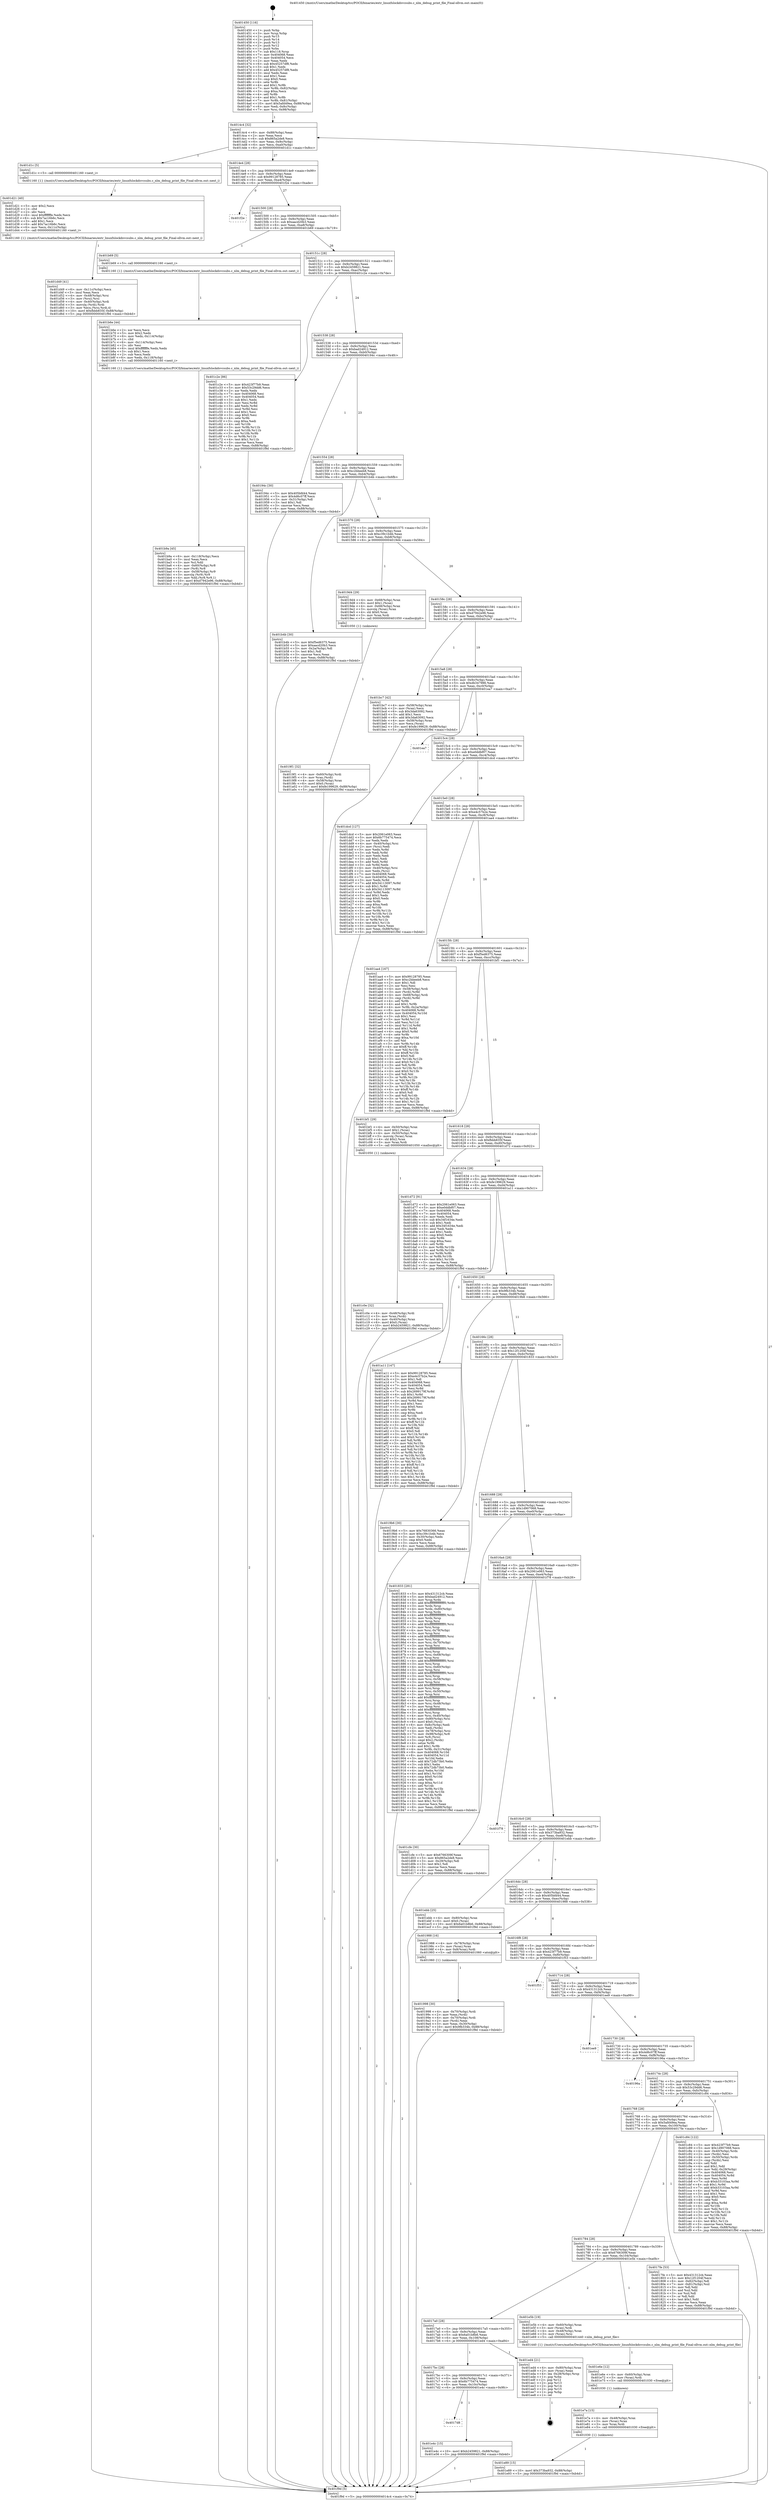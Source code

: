digraph "0x401450" {
  label = "0x401450 (/mnt/c/Users/mathe/Desktop/tcc/POCII/binaries/extr_linuxfslockdsvcsubs.c_nlm_debug_print_file_Final-ollvm.out::main(0))"
  labelloc = "t"
  node[shape=record]

  Entry [label="",width=0.3,height=0.3,shape=circle,fillcolor=black,style=filled]
  "0x4014c4" [label="{
     0x4014c4 [32]\l
     | [instrs]\l
     &nbsp;&nbsp;0x4014c4 \<+6\>: mov -0x88(%rbp),%eax\l
     &nbsp;&nbsp;0x4014ca \<+2\>: mov %eax,%ecx\l
     &nbsp;&nbsp;0x4014cc \<+6\>: sub $0x865a2de8,%ecx\l
     &nbsp;&nbsp;0x4014d2 \<+6\>: mov %eax,-0x9c(%rbp)\l
     &nbsp;&nbsp;0x4014d8 \<+6\>: mov %ecx,-0xa0(%rbp)\l
     &nbsp;&nbsp;0x4014de \<+6\>: je 0000000000401d1c \<main+0x8cc\>\l
  }"]
  "0x401d1c" [label="{
     0x401d1c [5]\l
     | [instrs]\l
     &nbsp;&nbsp;0x401d1c \<+5\>: call 0000000000401160 \<next_i\>\l
     | [calls]\l
     &nbsp;&nbsp;0x401160 \{1\} (/mnt/c/Users/mathe/Desktop/tcc/POCII/binaries/extr_linuxfslockdsvcsubs.c_nlm_debug_print_file_Final-ollvm.out::next_i)\l
  }"]
  "0x4014e4" [label="{
     0x4014e4 [28]\l
     | [instrs]\l
     &nbsp;&nbsp;0x4014e4 \<+5\>: jmp 00000000004014e9 \<main+0x99\>\l
     &nbsp;&nbsp;0x4014e9 \<+6\>: mov -0x9c(%rbp),%eax\l
     &nbsp;&nbsp;0x4014ef \<+5\>: sub $0x99128785,%eax\l
     &nbsp;&nbsp;0x4014f4 \<+6\>: mov %eax,-0xa4(%rbp)\l
     &nbsp;&nbsp;0x4014fa \<+6\>: je 0000000000401f2e \<main+0xade\>\l
  }"]
  Exit [label="",width=0.3,height=0.3,shape=circle,fillcolor=black,style=filled,peripheries=2]
  "0x401f2e" [label="{
     0x401f2e\l
  }", style=dashed]
  "0x401500" [label="{
     0x401500 [28]\l
     | [instrs]\l
     &nbsp;&nbsp;0x401500 \<+5\>: jmp 0000000000401505 \<main+0xb5\>\l
     &nbsp;&nbsp;0x401505 \<+6\>: mov -0x9c(%rbp),%eax\l
     &nbsp;&nbsp;0x40150b \<+5\>: sub $0xaacd20b3,%eax\l
     &nbsp;&nbsp;0x401510 \<+6\>: mov %eax,-0xa8(%rbp)\l
     &nbsp;&nbsp;0x401516 \<+6\>: je 0000000000401b69 \<main+0x719\>\l
  }"]
  "0x401e89" [label="{
     0x401e89 [15]\l
     | [instrs]\l
     &nbsp;&nbsp;0x401e89 \<+10\>: movl $0x373ba932,-0x88(%rbp)\l
     &nbsp;&nbsp;0x401e93 \<+5\>: jmp 0000000000401f9d \<main+0xb4d\>\l
  }"]
  "0x401b69" [label="{
     0x401b69 [5]\l
     | [instrs]\l
     &nbsp;&nbsp;0x401b69 \<+5\>: call 0000000000401160 \<next_i\>\l
     | [calls]\l
     &nbsp;&nbsp;0x401160 \{1\} (/mnt/c/Users/mathe/Desktop/tcc/POCII/binaries/extr_linuxfslockdsvcsubs.c_nlm_debug_print_file_Final-ollvm.out::next_i)\l
  }"]
  "0x40151c" [label="{
     0x40151c [28]\l
     | [instrs]\l
     &nbsp;&nbsp;0x40151c \<+5\>: jmp 0000000000401521 \<main+0xd1\>\l
     &nbsp;&nbsp;0x401521 \<+6\>: mov -0x9c(%rbp),%eax\l
     &nbsp;&nbsp;0x401527 \<+5\>: sub $0xb2459821,%eax\l
     &nbsp;&nbsp;0x40152c \<+6\>: mov %eax,-0xac(%rbp)\l
     &nbsp;&nbsp;0x401532 \<+6\>: je 0000000000401c2e \<main+0x7de\>\l
  }"]
  "0x401e7a" [label="{
     0x401e7a [15]\l
     | [instrs]\l
     &nbsp;&nbsp;0x401e7a \<+4\>: mov -0x48(%rbp),%rax\l
     &nbsp;&nbsp;0x401e7e \<+3\>: mov (%rax),%rax\l
     &nbsp;&nbsp;0x401e81 \<+3\>: mov %rax,%rdi\l
     &nbsp;&nbsp;0x401e84 \<+5\>: call 0000000000401030 \<free@plt\>\l
     | [calls]\l
     &nbsp;&nbsp;0x401030 \{1\} (unknown)\l
  }"]
  "0x401c2e" [label="{
     0x401c2e [86]\l
     | [instrs]\l
     &nbsp;&nbsp;0x401c2e \<+5\>: mov $0x423f77b9,%eax\l
     &nbsp;&nbsp;0x401c33 \<+5\>: mov $0x53c29dd6,%ecx\l
     &nbsp;&nbsp;0x401c38 \<+2\>: xor %edx,%edx\l
     &nbsp;&nbsp;0x401c3a \<+7\>: mov 0x404068,%esi\l
     &nbsp;&nbsp;0x401c41 \<+7\>: mov 0x404054,%edi\l
     &nbsp;&nbsp;0x401c48 \<+3\>: sub $0x1,%edx\l
     &nbsp;&nbsp;0x401c4b \<+3\>: mov %esi,%r8d\l
     &nbsp;&nbsp;0x401c4e \<+3\>: add %edx,%r8d\l
     &nbsp;&nbsp;0x401c51 \<+4\>: imul %r8d,%esi\l
     &nbsp;&nbsp;0x401c55 \<+3\>: and $0x1,%esi\l
     &nbsp;&nbsp;0x401c58 \<+3\>: cmp $0x0,%esi\l
     &nbsp;&nbsp;0x401c5b \<+4\>: sete %r9b\l
     &nbsp;&nbsp;0x401c5f \<+3\>: cmp $0xa,%edi\l
     &nbsp;&nbsp;0x401c62 \<+4\>: setl %r10b\l
     &nbsp;&nbsp;0x401c66 \<+3\>: mov %r9b,%r11b\l
     &nbsp;&nbsp;0x401c69 \<+3\>: and %r10b,%r11b\l
     &nbsp;&nbsp;0x401c6c \<+3\>: xor %r10b,%r9b\l
     &nbsp;&nbsp;0x401c6f \<+3\>: or %r9b,%r11b\l
     &nbsp;&nbsp;0x401c72 \<+4\>: test $0x1,%r11b\l
     &nbsp;&nbsp;0x401c76 \<+3\>: cmovne %ecx,%eax\l
     &nbsp;&nbsp;0x401c79 \<+6\>: mov %eax,-0x88(%rbp)\l
     &nbsp;&nbsp;0x401c7f \<+5\>: jmp 0000000000401f9d \<main+0xb4d\>\l
  }"]
  "0x401538" [label="{
     0x401538 [28]\l
     | [instrs]\l
     &nbsp;&nbsp;0x401538 \<+5\>: jmp 000000000040153d \<main+0xed\>\l
     &nbsp;&nbsp;0x40153d \<+6\>: mov -0x9c(%rbp),%eax\l
     &nbsp;&nbsp;0x401543 \<+5\>: sub $0xbad24912,%eax\l
     &nbsp;&nbsp;0x401548 \<+6\>: mov %eax,-0xb0(%rbp)\l
     &nbsp;&nbsp;0x40154e \<+6\>: je 000000000040194c \<main+0x4fc\>\l
  }"]
  "0x401e6e" [label="{
     0x401e6e [12]\l
     | [instrs]\l
     &nbsp;&nbsp;0x401e6e \<+4\>: mov -0x60(%rbp),%rax\l
     &nbsp;&nbsp;0x401e72 \<+3\>: mov (%rax),%rdi\l
     &nbsp;&nbsp;0x401e75 \<+5\>: call 0000000000401030 \<free@plt\>\l
     | [calls]\l
     &nbsp;&nbsp;0x401030 \{1\} (unknown)\l
  }"]
  "0x40194c" [label="{
     0x40194c [30]\l
     | [instrs]\l
     &nbsp;&nbsp;0x40194c \<+5\>: mov $0x405bfd44,%eax\l
     &nbsp;&nbsp;0x401951 \<+5\>: mov $0x4d6c07ff,%ecx\l
     &nbsp;&nbsp;0x401956 \<+3\>: mov -0x31(%rbp),%dl\l
     &nbsp;&nbsp;0x401959 \<+3\>: test $0x1,%dl\l
     &nbsp;&nbsp;0x40195c \<+3\>: cmovne %ecx,%eax\l
     &nbsp;&nbsp;0x40195f \<+6\>: mov %eax,-0x88(%rbp)\l
     &nbsp;&nbsp;0x401965 \<+5\>: jmp 0000000000401f9d \<main+0xb4d\>\l
  }"]
  "0x401554" [label="{
     0x401554 [28]\l
     | [instrs]\l
     &nbsp;&nbsp;0x401554 \<+5\>: jmp 0000000000401559 \<main+0x109\>\l
     &nbsp;&nbsp;0x401559 \<+6\>: mov -0x9c(%rbp),%eax\l
     &nbsp;&nbsp;0x40155f \<+5\>: sub $0xc2bbeeb8,%eax\l
     &nbsp;&nbsp;0x401564 \<+6\>: mov %eax,-0xb4(%rbp)\l
     &nbsp;&nbsp;0x40156a \<+6\>: je 0000000000401b4b \<main+0x6fb\>\l
  }"]
  "0x4017d8" [label="{
     0x4017d8\l
  }", style=dashed]
  "0x401b4b" [label="{
     0x401b4b [30]\l
     | [instrs]\l
     &nbsp;&nbsp;0x401b4b \<+5\>: mov $0xf5ed6375,%eax\l
     &nbsp;&nbsp;0x401b50 \<+5\>: mov $0xaacd20b3,%ecx\l
     &nbsp;&nbsp;0x401b55 \<+3\>: mov -0x2a(%rbp),%dl\l
     &nbsp;&nbsp;0x401b58 \<+3\>: test $0x1,%dl\l
     &nbsp;&nbsp;0x401b5b \<+3\>: cmovne %ecx,%eax\l
     &nbsp;&nbsp;0x401b5e \<+6\>: mov %eax,-0x88(%rbp)\l
     &nbsp;&nbsp;0x401b64 \<+5\>: jmp 0000000000401f9d \<main+0xb4d\>\l
  }"]
  "0x401570" [label="{
     0x401570 [28]\l
     | [instrs]\l
     &nbsp;&nbsp;0x401570 \<+5\>: jmp 0000000000401575 \<main+0x125\>\l
     &nbsp;&nbsp;0x401575 \<+6\>: mov -0x9c(%rbp),%eax\l
     &nbsp;&nbsp;0x40157b \<+5\>: sub $0xc39c1b4b,%eax\l
     &nbsp;&nbsp;0x401580 \<+6\>: mov %eax,-0xb8(%rbp)\l
     &nbsp;&nbsp;0x401586 \<+6\>: je 00000000004019d4 \<main+0x584\>\l
  }"]
  "0x401e4c" [label="{
     0x401e4c [15]\l
     | [instrs]\l
     &nbsp;&nbsp;0x401e4c \<+10\>: movl $0xb2459821,-0x88(%rbp)\l
     &nbsp;&nbsp;0x401e56 \<+5\>: jmp 0000000000401f9d \<main+0xb4d\>\l
  }"]
  "0x4019d4" [label="{
     0x4019d4 [29]\l
     | [instrs]\l
     &nbsp;&nbsp;0x4019d4 \<+4\>: mov -0x68(%rbp),%rax\l
     &nbsp;&nbsp;0x4019d8 \<+6\>: movl $0x1,(%rax)\l
     &nbsp;&nbsp;0x4019de \<+4\>: mov -0x68(%rbp),%rax\l
     &nbsp;&nbsp;0x4019e2 \<+3\>: movslq (%rax),%rax\l
     &nbsp;&nbsp;0x4019e5 \<+4\>: shl $0x0,%rax\l
     &nbsp;&nbsp;0x4019e9 \<+3\>: mov %rax,%rdi\l
     &nbsp;&nbsp;0x4019ec \<+5\>: call 0000000000401050 \<malloc@plt\>\l
     | [calls]\l
     &nbsp;&nbsp;0x401050 \{1\} (unknown)\l
  }"]
  "0x40158c" [label="{
     0x40158c [28]\l
     | [instrs]\l
     &nbsp;&nbsp;0x40158c \<+5\>: jmp 0000000000401591 \<main+0x141\>\l
     &nbsp;&nbsp;0x401591 \<+6\>: mov -0x9c(%rbp),%eax\l
     &nbsp;&nbsp;0x401597 \<+5\>: sub $0xd7942e96,%eax\l
     &nbsp;&nbsp;0x40159c \<+6\>: mov %eax,-0xbc(%rbp)\l
     &nbsp;&nbsp;0x4015a2 \<+6\>: je 0000000000401bc7 \<main+0x777\>\l
  }"]
  "0x4017bc" [label="{
     0x4017bc [28]\l
     | [instrs]\l
     &nbsp;&nbsp;0x4017bc \<+5\>: jmp 00000000004017c1 \<main+0x371\>\l
     &nbsp;&nbsp;0x4017c1 \<+6\>: mov -0x9c(%rbp),%eax\l
     &nbsp;&nbsp;0x4017c7 \<+5\>: sub $0x6b775474,%eax\l
     &nbsp;&nbsp;0x4017cc \<+6\>: mov %eax,-0x10c(%rbp)\l
     &nbsp;&nbsp;0x4017d2 \<+6\>: je 0000000000401e4c \<main+0x9fc\>\l
  }"]
  "0x401bc7" [label="{
     0x401bc7 [42]\l
     | [instrs]\l
     &nbsp;&nbsp;0x401bc7 \<+4\>: mov -0x58(%rbp),%rax\l
     &nbsp;&nbsp;0x401bcb \<+2\>: mov (%rax),%ecx\l
     &nbsp;&nbsp;0x401bcd \<+6\>: sub $0x3da63092,%ecx\l
     &nbsp;&nbsp;0x401bd3 \<+3\>: add $0x1,%ecx\l
     &nbsp;&nbsp;0x401bd6 \<+6\>: add $0x3da63092,%ecx\l
     &nbsp;&nbsp;0x401bdc \<+4\>: mov -0x58(%rbp),%rax\l
     &nbsp;&nbsp;0x401be0 \<+2\>: mov %ecx,(%rax)\l
     &nbsp;&nbsp;0x401be2 \<+10\>: movl $0xfe199629,-0x88(%rbp)\l
     &nbsp;&nbsp;0x401bec \<+5\>: jmp 0000000000401f9d \<main+0xb4d\>\l
  }"]
  "0x4015a8" [label="{
     0x4015a8 [28]\l
     | [instrs]\l
     &nbsp;&nbsp;0x4015a8 \<+5\>: jmp 00000000004015ad \<main+0x15d\>\l
     &nbsp;&nbsp;0x4015ad \<+6\>: mov -0x9c(%rbp),%eax\l
     &nbsp;&nbsp;0x4015b3 \<+5\>: sub $0xdb347986,%eax\l
     &nbsp;&nbsp;0x4015b8 \<+6\>: mov %eax,-0xc0(%rbp)\l
     &nbsp;&nbsp;0x4015be \<+6\>: je 0000000000401ea7 \<main+0xa57\>\l
  }"]
  "0x401ed4" [label="{
     0x401ed4 [21]\l
     | [instrs]\l
     &nbsp;&nbsp;0x401ed4 \<+4\>: mov -0x80(%rbp),%rax\l
     &nbsp;&nbsp;0x401ed8 \<+2\>: mov (%rax),%eax\l
     &nbsp;&nbsp;0x401eda \<+4\>: lea -0x28(%rbp),%rsp\l
     &nbsp;&nbsp;0x401ede \<+1\>: pop %rbx\l
     &nbsp;&nbsp;0x401edf \<+2\>: pop %r12\l
     &nbsp;&nbsp;0x401ee1 \<+2\>: pop %r13\l
     &nbsp;&nbsp;0x401ee3 \<+2\>: pop %r14\l
     &nbsp;&nbsp;0x401ee5 \<+2\>: pop %r15\l
     &nbsp;&nbsp;0x401ee7 \<+1\>: pop %rbp\l
     &nbsp;&nbsp;0x401ee8 \<+1\>: ret\l
  }"]
  "0x401ea7" [label="{
     0x401ea7\l
  }", style=dashed]
  "0x4015c4" [label="{
     0x4015c4 [28]\l
     | [instrs]\l
     &nbsp;&nbsp;0x4015c4 \<+5\>: jmp 00000000004015c9 \<main+0x179\>\l
     &nbsp;&nbsp;0x4015c9 \<+6\>: mov -0x9c(%rbp),%eax\l
     &nbsp;&nbsp;0x4015cf \<+5\>: sub $0xe0ddbf07,%eax\l
     &nbsp;&nbsp;0x4015d4 \<+6\>: mov %eax,-0xc4(%rbp)\l
     &nbsp;&nbsp;0x4015da \<+6\>: je 0000000000401dcd \<main+0x97d\>\l
  }"]
  "0x4017a0" [label="{
     0x4017a0 [28]\l
     | [instrs]\l
     &nbsp;&nbsp;0x4017a0 \<+5\>: jmp 00000000004017a5 \<main+0x355\>\l
     &nbsp;&nbsp;0x4017a5 \<+6\>: mov -0x9c(%rbp),%eax\l
     &nbsp;&nbsp;0x4017ab \<+5\>: sub $0x6a01b8b6,%eax\l
     &nbsp;&nbsp;0x4017b0 \<+6\>: mov %eax,-0x108(%rbp)\l
     &nbsp;&nbsp;0x4017b6 \<+6\>: je 0000000000401ed4 \<main+0xa84\>\l
  }"]
  "0x401dcd" [label="{
     0x401dcd [127]\l
     | [instrs]\l
     &nbsp;&nbsp;0x401dcd \<+5\>: mov $0x2061e063,%eax\l
     &nbsp;&nbsp;0x401dd2 \<+5\>: mov $0x6b775474,%ecx\l
     &nbsp;&nbsp;0x401dd7 \<+2\>: xor %edx,%edx\l
     &nbsp;&nbsp;0x401dd9 \<+4\>: mov -0x40(%rbp),%rsi\l
     &nbsp;&nbsp;0x401ddd \<+2\>: mov (%rsi),%edi\l
     &nbsp;&nbsp;0x401ddf \<+3\>: mov %edx,%r8d\l
     &nbsp;&nbsp;0x401de2 \<+3\>: sub %edi,%r8d\l
     &nbsp;&nbsp;0x401de5 \<+2\>: mov %edx,%edi\l
     &nbsp;&nbsp;0x401de7 \<+3\>: sub $0x1,%edi\l
     &nbsp;&nbsp;0x401dea \<+3\>: add %edi,%r8d\l
     &nbsp;&nbsp;0x401ded \<+3\>: sub %r8d,%edx\l
     &nbsp;&nbsp;0x401df0 \<+4\>: mov -0x40(%rbp),%rsi\l
     &nbsp;&nbsp;0x401df4 \<+2\>: mov %edx,(%rsi)\l
     &nbsp;&nbsp;0x401df6 \<+7\>: mov 0x404068,%edx\l
     &nbsp;&nbsp;0x401dfd \<+7\>: mov 0x404054,%edi\l
     &nbsp;&nbsp;0x401e04 \<+3\>: mov %edx,%r8d\l
     &nbsp;&nbsp;0x401e07 \<+7\>: add $0x34113097,%r8d\l
     &nbsp;&nbsp;0x401e0e \<+4\>: sub $0x1,%r8d\l
     &nbsp;&nbsp;0x401e12 \<+7\>: sub $0x34113097,%r8d\l
     &nbsp;&nbsp;0x401e19 \<+4\>: imul %r8d,%edx\l
     &nbsp;&nbsp;0x401e1d \<+3\>: and $0x1,%edx\l
     &nbsp;&nbsp;0x401e20 \<+3\>: cmp $0x0,%edx\l
     &nbsp;&nbsp;0x401e23 \<+4\>: sete %r9b\l
     &nbsp;&nbsp;0x401e27 \<+3\>: cmp $0xa,%edi\l
     &nbsp;&nbsp;0x401e2a \<+4\>: setl %r10b\l
     &nbsp;&nbsp;0x401e2e \<+3\>: mov %r9b,%r11b\l
     &nbsp;&nbsp;0x401e31 \<+3\>: and %r10b,%r11b\l
     &nbsp;&nbsp;0x401e34 \<+3\>: xor %r10b,%r9b\l
     &nbsp;&nbsp;0x401e37 \<+3\>: or %r9b,%r11b\l
     &nbsp;&nbsp;0x401e3a \<+4\>: test $0x1,%r11b\l
     &nbsp;&nbsp;0x401e3e \<+3\>: cmovne %ecx,%eax\l
     &nbsp;&nbsp;0x401e41 \<+6\>: mov %eax,-0x88(%rbp)\l
     &nbsp;&nbsp;0x401e47 \<+5\>: jmp 0000000000401f9d \<main+0xb4d\>\l
  }"]
  "0x4015e0" [label="{
     0x4015e0 [28]\l
     | [instrs]\l
     &nbsp;&nbsp;0x4015e0 \<+5\>: jmp 00000000004015e5 \<main+0x195\>\l
     &nbsp;&nbsp;0x4015e5 \<+6\>: mov -0x9c(%rbp),%eax\l
     &nbsp;&nbsp;0x4015eb \<+5\>: sub $0xe4c57b2e,%eax\l
     &nbsp;&nbsp;0x4015f0 \<+6\>: mov %eax,-0xc8(%rbp)\l
     &nbsp;&nbsp;0x4015f6 \<+6\>: je 0000000000401aa4 \<main+0x654\>\l
  }"]
  "0x401e5b" [label="{
     0x401e5b [19]\l
     | [instrs]\l
     &nbsp;&nbsp;0x401e5b \<+4\>: mov -0x60(%rbp),%rax\l
     &nbsp;&nbsp;0x401e5f \<+3\>: mov (%rax),%rdi\l
     &nbsp;&nbsp;0x401e62 \<+4\>: mov -0x48(%rbp),%rax\l
     &nbsp;&nbsp;0x401e66 \<+3\>: mov (%rax),%rsi\l
     &nbsp;&nbsp;0x401e69 \<+5\>: call 0000000000401440 \<nlm_debug_print_file\>\l
     | [calls]\l
     &nbsp;&nbsp;0x401440 \{1\} (/mnt/c/Users/mathe/Desktop/tcc/POCII/binaries/extr_linuxfslockdsvcsubs.c_nlm_debug_print_file_Final-ollvm.out::nlm_debug_print_file)\l
  }"]
  "0x401aa4" [label="{
     0x401aa4 [167]\l
     | [instrs]\l
     &nbsp;&nbsp;0x401aa4 \<+5\>: mov $0x99128785,%eax\l
     &nbsp;&nbsp;0x401aa9 \<+5\>: mov $0xc2bbeeb8,%ecx\l
     &nbsp;&nbsp;0x401aae \<+2\>: mov $0x1,%dl\l
     &nbsp;&nbsp;0x401ab0 \<+2\>: xor %esi,%esi\l
     &nbsp;&nbsp;0x401ab2 \<+4\>: mov -0x58(%rbp),%rdi\l
     &nbsp;&nbsp;0x401ab6 \<+3\>: mov (%rdi),%r8d\l
     &nbsp;&nbsp;0x401ab9 \<+4\>: mov -0x68(%rbp),%rdi\l
     &nbsp;&nbsp;0x401abd \<+3\>: cmp (%rdi),%r8d\l
     &nbsp;&nbsp;0x401ac0 \<+4\>: setl %r9b\l
     &nbsp;&nbsp;0x401ac4 \<+4\>: and $0x1,%r9b\l
     &nbsp;&nbsp;0x401ac8 \<+4\>: mov %r9b,-0x2a(%rbp)\l
     &nbsp;&nbsp;0x401acc \<+8\>: mov 0x404068,%r8d\l
     &nbsp;&nbsp;0x401ad4 \<+8\>: mov 0x404054,%r10d\l
     &nbsp;&nbsp;0x401adc \<+3\>: sub $0x1,%esi\l
     &nbsp;&nbsp;0x401adf \<+3\>: mov %r8d,%r11d\l
     &nbsp;&nbsp;0x401ae2 \<+3\>: add %esi,%r11d\l
     &nbsp;&nbsp;0x401ae5 \<+4\>: imul %r11d,%r8d\l
     &nbsp;&nbsp;0x401ae9 \<+4\>: and $0x1,%r8d\l
     &nbsp;&nbsp;0x401aed \<+4\>: cmp $0x0,%r8d\l
     &nbsp;&nbsp;0x401af1 \<+4\>: sete %r9b\l
     &nbsp;&nbsp;0x401af5 \<+4\>: cmp $0xa,%r10d\l
     &nbsp;&nbsp;0x401af9 \<+3\>: setl %bl\l
     &nbsp;&nbsp;0x401afc \<+3\>: mov %r9b,%r14b\l
     &nbsp;&nbsp;0x401aff \<+4\>: xor $0xff,%r14b\l
     &nbsp;&nbsp;0x401b03 \<+3\>: mov %bl,%r15b\l
     &nbsp;&nbsp;0x401b06 \<+4\>: xor $0xff,%r15b\l
     &nbsp;&nbsp;0x401b0a \<+3\>: xor $0x0,%dl\l
     &nbsp;&nbsp;0x401b0d \<+3\>: mov %r14b,%r12b\l
     &nbsp;&nbsp;0x401b10 \<+4\>: and $0x0,%r12b\l
     &nbsp;&nbsp;0x401b14 \<+3\>: and %dl,%r9b\l
     &nbsp;&nbsp;0x401b17 \<+3\>: mov %r15b,%r13b\l
     &nbsp;&nbsp;0x401b1a \<+4\>: and $0x0,%r13b\l
     &nbsp;&nbsp;0x401b1e \<+2\>: and %dl,%bl\l
     &nbsp;&nbsp;0x401b20 \<+3\>: or %r9b,%r12b\l
     &nbsp;&nbsp;0x401b23 \<+3\>: or %bl,%r13b\l
     &nbsp;&nbsp;0x401b26 \<+3\>: xor %r13b,%r12b\l
     &nbsp;&nbsp;0x401b29 \<+3\>: or %r15b,%r14b\l
     &nbsp;&nbsp;0x401b2c \<+4\>: xor $0xff,%r14b\l
     &nbsp;&nbsp;0x401b30 \<+3\>: or $0x0,%dl\l
     &nbsp;&nbsp;0x401b33 \<+3\>: and %dl,%r14b\l
     &nbsp;&nbsp;0x401b36 \<+3\>: or %r14b,%r12b\l
     &nbsp;&nbsp;0x401b39 \<+4\>: test $0x1,%r12b\l
     &nbsp;&nbsp;0x401b3d \<+3\>: cmovne %ecx,%eax\l
     &nbsp;&nbsp;0x401b40 \<+6\>: mov %eax,-0x88(%rbp)\l
     &nbsp;&nbsp;0x401b46 \<+5\>: jmp 0000000000401f9d \<main+0xb4d\>\l
  }"]
  "0x4015fc" [label="{
     0x4015fc [28]\l
     | [instrs]\l
     &nbsp;&nbsp;0x4015fc \<+5\>: jmp 0000000000401601 \<main+0x1b1\>\l
     &nbsp;&nbsp;0x401601 \<+6\>: mov -0x9c(%rbp),%eax\l
     &nbsp;&nbsp;0x401607 \<+5\>: sub $0xf5ed6375,%eax\l
     &nbsp;&nbsp;0x40160c \<+6\>: mov %eax,-0xcc(%rbp)\l
     &nbsp;&nbsp;0x401612 \<+6\>: je 0000000000401bf1 \<main+0x7a1\>\l
  }"]
  "0x401d49" [label="{
     0x401d49 [41]\l
     | [instrs]\l
     &nbsp;&nbsp;0x401d49 \<+6\>: mov -0x11c(%rbp),%ecx\l
     &nbsp;&nbsp;0x401d4f \<+3\>: imul %eax,%ecx\l
     &nbsp;&nbsp;0x401d52 \<+4\>: mov -0x48(%rbp),%rsi\l
     &nbsp;&nbsp;0x401d56 \<+3\>: mov (%rsi),%rsi\l
     &nbsp;&nbsp;0x401d59 \<+4\>: mov -0x40(%rbp),%rdi\l
     &nbsp;&nbsp;0x401d5d \<+3\>: movslq (%rdi),%rdi\l
     &nbsp;&nbsp;0x401d60 \<+3\>: mov %ecx,(%rsi,%rdi,4)\l
     &nbsp;&nbsp;0x401d63 \<+10\>: movl $0xfbbb835f,-0x88(%rbp)\l
     &nbsp;&nbsp;0x401d6d \<+5\>: jmp 0000000000401f9d \<main+0xb4d\>\l
  }"]
  "0x401bf1" [label="{
     0x401bf1 [29]\l
     | [instrs]\l
     &nbsp;&nbsp;0x401bf1 \<+4\>: mov -0x50(%rbp),%rax\l
     &nbsp;&nbsp;0x401bf5 \<+6\>: movl $0x1,(%rax)\l
     &nbsp;&nbsp;0x401bfb \<+4\>: mov -0x50(%rbp),%rax\l
     &nbsp;&nbsp;0x401bff \<+3\>: movslq (%rax),%rax\l
     &nbsp;&nbsp;0x401c02 \<+4\>: shl $0x2,%rax\l
     &nbsp;&nbsp;0x401c06 \<+3\>: mov %rax,%rdi\l
     &nbsp;&nbsp;0x401c09 \<+5\>: call 0000000000401050 \<malloc@plt\>\l
     | [calls]\l
     &nbsp;&nbsp;0x401050 \{1\} (unknown)\l
  }"]
  "0x401618" [label="{
     0x401618 [28]\l
     | [instrs]\l
     &nbsp;&nbsp;0x401618 \<+5\>: jmp 000000000040161d \<main+0x1cd\>\l
     &nbsp;&nbsp;0x40161d \<+6\>: mov -0x9c(%rbp),%eax\l
     &nbsp;&nbsp;0x401623 \<+5\>: sub $0xfbbb835f,%eax\l
     &nbsp;&nbsp;0x401628 \<+6\>: mov %eax,-0xd0(%rbp)\l
     &nbsp;&nbsp;0x40162e \<+6\>: je 0000000000401d72 \<main+0x922\>\l
  }"]
  "0x401d21" [label="{
     0x401d21 [40]\l
     | [instrs]\l
     &nbsp;&nbsp;0x401d21 \<+5\>: mov $0x2,%ecx\l
     &nbsp;&nbsp;0x401d26 \<+1\>: cltd\l
     &nbsp;&nbsp;0x401d27 \<+2\>: idiv %ecx\l
     &nbsp;&nbsp;0x401d29 \<+6\>: imul $0xfffffffe,%edx,%ecx\l
     &nbsp;&nbsp;0x401d2f \<+6\>: sub $0x7ac16b6c,%ecx\l
     &nbsp;&nbsp;0x401d35 \<+3\>: add $0x1,%ecx\l
     &nbsp;&nbsp;0x401d38 \<+6\>: add $0x7ac16b6c,%ecx\l
     &nbsp;&nbsp;0x401d3e \<+6\>: mov %ecx,-0x11c(%rbp)\l
     &nbsp;&nbsp;0x401d44 \<+5\>: call 0000000000401160 \<next_i\>\l
     | [calls]\l
     &nbsp;&nbsp;0x401160 \{1\} (/mnt/c/Users/mathe/Desktop/tcc/POCII/binaries/extr_linuxfslockdsvcsubs.c_nlm_debug_print_file_Final-ollvm.out::next_i)\l
  }"]
  "0x401d72" [label="{
     0x401d72 [91]\l
     | [instrs]\l
     &nbsp;&nbsp;0x401d72 \<+5\>: mov $0x2061e063,%eax\l
     &nbsp;&nbsp;0x401d77 \<+5\>: mov $0xe0ddbf07,%ecx\l
     &nbsp;&nbsp;0x401d7c \<+7\>: mov 0x404068,%edx\l
     &nbsp;&nbsp;0x401d83 \<+7\>: mov 0x404054,%esi\l
     &nbsp;&nbsp;0x401d8a \<+2\>: mov %edx,%edi\l
     &nbsp;&nbsp;0x401d8c \<+6\>: sub $0x34f1634e,%edi\l
     &nbsp;&nbsp;0x401d92 \<+3\>: sub $0x1,%edi\l
     &nbsp;&nbsp;0x401d95 \<+6\>: add $0x34f1634e,%edi\l
     &nbsp;&nbsp;0x401d9b \<+3\>: imul %edi,%edx\l
     &nbsp;&nbsp;0x401d9e \<+3\>: and $0x1,%edx\l
     &nbsp;&nbsp;0x401da1 \<+3\>: cmp $0x0,%edx\l
     &nbsp;&nbsp;0x401da4 \<+4\>: sete %r8b\l
     &nbsp;&nbsp;0x401da8 \<+3\>: cmp $0xa,%esi\l
     &nbsp;&nbsp;0x401dab \<+4\>: setl %r9b\l
     &nbsp;&nbsp;0x401daf \<+3\>: mov %r8b,%r10b\l
     &nbsp;&nbsp;0x401db2 \<+3\>: and %r9b,%r10b\l
     &nbsp;&nbsp;0x401db5 \<+3\>: xor %r9b,%r8b\l
     &nbsp;&nbsp;0x401db8 \<+3\>: or %r8b,%r10b\l
     &nbsp;&nbsp;0x401dbb \<+4\>: test $0x1,%r10b\l
     &nbsp;&nbsp;0x401dbf \<+3\>: cmovne %ecx,%eax\l
     &nbsp;&nbsp;0x401dc2 \<+6\>: mov %eax,-0x88(%rbp)\l
     &nbsp;&nbsp;0x401dc8 \<+5\>: jmp 0000000000401f9d \<main+0xb4d\>\l
  }"]
  "0x401634" [label="{
     0x401634 [28]\l
     | [instrs]\l
     &nbsp;&nbsp;0x401634 \<+5\>: jmp 0000000000401639 \<main+0x1e9\>\l
     &nbsp;&nbsp;0x401639 \<+6\>: mov -0x9c(%rbp),%eax\l
     &nbsp;&nbsp;0x40163f \<+5\>: sub $0xfe199629,%eax\l
     &nbsp;&nbsp;0x401644 \<+6\>: mov %eax,-0xd4(%rbp)\l
     &nbsp;&nbsp;0x40164a \<+6\>: je 0000000000401a11 \<main+0x5c1\>\l
  }"]
  "0x401c0e" [label="{
     0x401c0e [32]\l
     | [instrs]\l
     &nbsp;&nbsp;0x401c0e \<+4\>: mov -0x48(%rbp),%rdi\l
     &nbsp;&nbsp;0x401c12 \<+3\>: mov %rax,(%rdi)\l
     &nbsp;&nbsp;0x401c15 \<+4\>: mov -0x40(%rbp),%rax\l
     &nbsp;&nbsp;0x401c19 \<+6\>: movl $0x0,(%rax)\l
     &nbsp;&nbsp;0x401c1f \<+10\>: movl $0xb2459821,-0x88(%rbp)\l
     &nbsp;&nbsp;0x401c29 \<+5\>: jmp 0000000000401f9d \<main+0xb4d\>\l
  }"]
  "0x401a11" [label="{
     0x401a11 [147]\l
     | [instrs]\l
     &nbsp;&nbsp;0x401a11 \<+5\>: mov $0x99128785,%eax\l
     &nbsp;&nbsp;0x401a16 \<+5\>: mov $0xe4c57b2e,%ecx\l
     &nbsp;&nbsp;0x401a1b \<+2\>: mov $0x1,%dl\l
     &nbsp;&nbsp;0x401a1d \<+7\>: mov 0x404068,%esi\l
     &nbsp;&nbsp;0x401a24 \<+7\>: mov 0x404054,%edi\l
     &nbsp;&nbsp;0x401a2b \<+3\>: mov %esi,%r8d\l
     &nbsp;&nbsp;0x401a2e \<+7\>: sub $0x2699179f,%r8d\l
     &nbsp;&nbsp;0x401a35 \<+4\>: sub $0x1,%r8d\l
     &nbsp;&nbsp;0x401a39 \<+7\>: add $0x2699179f,%r8d\l
     &nbsp;&nbsp;0x401a40 \<+4\>: imul %r8d,%esi\l
     &nbsp;&nbsp;0x401a44 \<+3\>: and $0x1,%esi\l
     &nbsp;&nbsp;0x401a47 \<+3\>: cmp $0x0,%esi\l
     &nbsp;&nbsp;0x401a4a \<+4\>: sete %r9b\l
     &nbsp;&nbsp;0x401a4e \<+3\>: cmp $0xa,%edi\l
     &nbsp;&nbsp;0x401a51 \<+4\>: setl %r10b\l
     &nbsp;&nbsp;0x401a55 \<+3\>: mov %r9b,%r11b\l
     &nbsp;&nbsp;0x401a58 \<+4\>: xor $0xff,%r11b\l
     &nbsp;&nbsp;0x401a5c \<+3\>: mov %r10b,%bl\l
     &nbsp;&nbsp;0x401a5f \<+3\>: xor $0xff,%bl\l
     &nbsp;&nbsp;0x401a62 \<+3\>: xor $0x0,%dl\l
     &nbsp;&nbsp;0x401a65 \<+3\>: mov %r11b,%r14b\l
     &nbsp;&nbsp;0x401a68 \<+4\>: and $0x0,%r14b\l
     &nbsp;&nbsp;0x401a6c \<+3\>: and %dl,%r9b\l
     &nbsp;&nbsp;0x401a6f \<+3\>: mov %bl,%r15b\l
     &nbsp;&nbsp;0x401a72 \<+4\>: and $0x0,%r15b\l
     &nbsp;&nbsp;0x401a76 \<+3\>: and %dl,%r10b\l
     &nbsp;&nbsp;0x401a79 \<+3\>: or %r9b,%r14b\l
     &nbsp;&nbsp;0x401a7c \<+3\>: or %r10b,%r15b\l
     &nbsp;&nbsp;0x401a7f \<+3\>: xor %r15b,%r14b\l
     &nbsp;&nbsp;0x401a82 \<+3\>: or %bl,%r11b\l
     &nbsp;&nbsp;0x401a85 \<+4\>: xor $0xff,%r11b\l
     &nbsp;&nbsp;0x401a89 \<+3\>: or $0x0,%dl\l
     &nbsp;&nbsp;0x401a8c \<+3\>: and %dl,%r11b\l
     &nbsp;&nbsp;0x401a8f \<+3\>: or %r11b,%r14b\l
     &nbsp;&nbsp;0x401a92 \<+4\>: test $0x1,%r14b\l
     &nbsp;&nbsp;0x401a96 \<+3\>: cmovne %ecx,%eax\l
     &nbsp;&nbsp;0x401a99 \<+6\>: mov %eax,-0x88(%rbp)\l
     &nbsp;&nbsp;0x401a9f \<+5\>: jmp 0000000000401f9d \<main+0xb4d\>\l
  }"]
  "0x401650" [label="{
     0x401650 [28]\l
     | [instrs]\l
     &nbsp;&nbsp;0x401650 \<+5\>: jmp 0000000000401655 \<main+0x205\>\l
     &nbsp;&nbsp;0x401655 \<+6\>: mov -0x9c(%rbp),%eax\l
     &nbsp;&nbsp;0x40165b \<+5\>: sub $0x9fb334b,%eax\l
     &nbsp;&nbsp;0x401660 \<+6\>: mov %eax,-0xd8(%rbp)\l
     &nbsp;&nbsp;0x401666 \<+6\>: je 00000000004019b6 \<main+0x566\>\l
  }"]
  "0x401b9a" [label="{
     0x401b9a [45]\l
     | [instrs]\l
     &nbsp;&nbsp;0x401b9a \<+6\>: mov -0x118(%rbp),%ecx\l
     &nbsp;&nbsp;0x401ba0 \<+3\>: imul %eax,%ecx\l
     &nbsp;&nbsp;0x401ba3 \<+3\>: mov %cl,%dil\l
     &nbsp;&nbsp;0x401ba6 \<+4\>: mov -0x60(%rbp),%r8\l
     &nbsp;&nbsp;0x401baa \<+3\>: mov (%r8),%r8\l
     &nbsp;&nbsp;0x401bad \<+4\>: mov -0x58(%rbp),%r9\l
     &nbsp;&nbsp;0x401bb1 \<+3\>: movslq (%r9),%r9\l
     &nbsp;&nbsp;0x401bb4 \<+4\>: mov %dil,(%r8,%r9,1)\l
     &nbsp;&nbsp;0x401bb8 \<+10\>: movl $0xd7942e96,-0x88(%rbp)\l
     &nbsp;&nbsp;0x401bc2 \<+5\>: jmp 0000000000401f9d \<main+0xb4d\>\l
  }"]
  "0x4019b6" [label="{
     0x4019b6 [30]\l
     | [instrs]\l
     &nbsp;&nbsp;0x4019b6 \<+5\>: mov $0x76830366,%eax\l
     &nbsp;&nbsp;0x4019bb \<+5\>: mov $0xc39c1b4b,%ecx\l
     &nbsp;&nbsp;0x4019c0 \<+3\>: mov -0x30(%rbp),%edx\l
     &nbsp;&nbsp;0x4019c3 \<+3\>: cmp $0x0,%edx\l
     &nbsp;&nbsp;0x4019c6 \<+3\>: cmove %ecx,%eax\l
     &nbsp;&nbsp;0x4019c9 \<+6\>: mov %eax,-0x88(%rbp)\l
     &nbsp;&nbsp;0x4019cf \<+5\>: jmp 0000000000401f9d \<main+0xb4d\>\l
  }"]
  "0x40166c" [label="{
     0x40166c [28]\l
     | [instrs]\l
     &nbsp;&nbsp;0x40166c \<+5\>: jmp 0000000000401671 \<main+0x221\>\l
     &nbsp;&nbsp;0x401671 \<+6\>: mov -0x9c(%rbp),%eax\l
     &nbsp;&nbsp;0x401677 \<+5\>: sub $0x12f1204f,%eax\l
     &nbsp;&nbsp;0x40167c \<+6\>: mov %eax,-0xdc(%rbp)\l
     &nbsp;&nbsp;0x401682 \<+6\>: je 0000000000401833 \<main+0x3e3\>\l
  }"]
  "0x401b6e" [label="{
     0x401b6e [44]\l
     | [instrs]\l
     &nbsp;&nbsp;0x401b6e \<+2\>: xor %ecx,%ecx\l
     &nbsp;&nbsp;0x401b70 \<+5\>: mov $0x2,%edx\l
     &nbsp;&nbsp;0x401b75 \<+6\>: mov %edx,-0x114(%rbp)\l
     &nbsp;&nbsp;0x401b7b \<+1\>: cltd\l
     &nbsp;&nbsp;0x401b7c \<+6\>: mov -0x114(%rbp),%esi\l
     &nbsp;&nbsp;0x401b82 \<+2\>: idiv %esi\l
     &nbsp;&nbsp;0x401b84 \<+6\>: imul $0xfffffffe,%edx,%edx\l
     &nbsp;&nbsp;0x401b8a \<+3\>: sub $0x1,%ecx\l
     &nbsp;&nbsp;0x401b8d \<+2\>: sub %ecx,%edx\l
     &nbsp;&nbsp;0x401b8f \<+6\>: mov %edx,-0x118(%rbp)\l
     &nbsp;&nbsp;0x401b95 \<+5\>: call 0000000000401160 \<next_i\>\l
     | [calls]\l
     &nbsp;&nbsp;0x401160 \{1\} (/mnt/c/Users/mathe/Desktop/tcc/POCII/binaries/extr_linuxfslockdsvcsubs.c_nlm_debug_print_file_Final-ollvm.out::next_i)\l
  }"]
  "0x401833" [label="{
     0x401833 [281]\l
     | [instrs]\l
     &nbsp;&nbsp;0x401833 \<+5\>: mov $0x431312cb,%eax\l
     &nbsp;&nbsp;0x401838 \<+5\>: mov $0xbad24912,%ecx\l
     &nbsp;&nbsp;0x40183d \<+3\>: mov %rsp,%rdx\l
     &nbsp;&nbsp;0x401840 \<+4\>: add $0xfffffffffffffff0,%rdx\l
     &nbsp;&nbsp;0x401844 \<+3\>: mov %rdx,%rsp\l
     &nbsp;&nbsp;0x401847 \<+4\>: mov %rdx,-0x80(%rbp)\l
     &nbsp;&nbsp;0x40184b \<+3\>: mov %rsp,%rdx\l
     &nbsp;&nbsp;0x40184e \<+4\>: add $0xfffffffffffffff0,%rdx\l
     &nbsp;&nbsp;0x401852 \<+3\>: mov %rdx,%rsp\l
     &nbsp;&nbsp;0x401855 \<+3\>: mov %rsp,%rsi\l
     &nbsp;&nbsp;0x401858 \<+4\>: add $0xfffffffffffffff0,%rsi\l
     &nbsp;&nbsp;0x40185c \<+3\>: mov %rsi,%rsp\l
     &nbsp;&nbsp;0x40185f \<+4\>: mov %rsi,-0x78(%rbp)\l
     &nbsp;&nbsp;0x401863 \<+3\>: mov %rsp,%rsi\l
     &nbsp;&nbsp;0x401866 \<+4\>: add $0xfffffffffffffff0,%rsi\l
     &nbsp;&nbsp;0x40186a \<+3\>: mov %rsi,%rsp\l
     &nbsp;&nbsp;0x40186d \<+4\>: mov %rsi,-0x70(%rbp)\l
     &nbsp;&nbsp;0x401871 \<+3\>: mov %rsp,%rsi\l
     &nbsp;&nbsp;0x401874 \<+4\>: add $0xfffffffffffffff0,%rsi\l
     &nbsp;&nbsp;0x401878 \<+3\>: mov %rsi,%rsp\l
     &nbsp;&nbsp;0x40187b \<+4\>: mov %rsi,-0x68(%rbp)\l
     &nbsp;&nbsp;0x40187f \<+3\>: mov %rsp,%rsi\l
     &nbsp;&nbsp;0x401882 \<+4\>: add $0xfffffffffffffff0,%rsi\l
     &nbsp;&nbsp;0x401886 \<+3\>: mov %rsi,%rsp\l
     &nbsp;&nbsp;0x401889 \<+4\>: mov %rsi,-0x60(%rbp)\l
     &nbsp;&nbsp;0x40188d \<+3\>: mov %rsp,%rsi\l
     &nbsp;&nbsp;0x401890 \<+4\>: add $0xfffffffffffffff0,%rsi\l
     &nbsp;&nbsp;0x401894 \<+3\>: mov %rsi,%rsp\l
     &nbsp;&nbsp;0x401897 \<+4\>: mov %rsi,-0x58(%rbp)\l
     &nbsp;&nbsp;0x40189b \<+3\>: mov %rsp,%rsi\l
     &nbsp;&nbsp;0x40189e \<+4\>: add $0xfffffffffffffff0,%rsi\l
     &nbsp;&nbsp;0x4018a2 \<+3\>: mov %rsi,%rsp\l
     &nbsp;&nbsp;0x4018a5 \<+4\>: mov %rsi,-0x50(%rbp)\l
     &nbsp;&nbsp;0x4018a9 \<+3\>: mov %rsp,%rsi\l
     &nbsp;&nbsp;0x4018ac \<+4\>: add $0xfffffffffffffff0,%rsi\l
     &nbsp;&nbsp;0x4018b0 \<+3\>: mov %rsi,%rsp\l
     &nbsp;&nbsp;0x4018b3 \<+4\>: mov %rsi,-0x48(%rbp)\l
     &nbsp;&nbsp;0x4018b7 \<+3\>: mov %rsp,%rsi\l
     &nbsp;&nbsp;0x4018ba \<+4\>: add $0xfffffffffffffff0,%rsi\l
     &nbsp;&nbsp;0x4018be \<+3\>: mov %rsi,%rsp\l
     &nbsp;&nbsp;0x4018c1 \<+4\>: mov %rsi,-0x40(%rbp)\l
     &nbsp;&nbsp;0x4018c5 \<+4\>: mov -0x80(%rbp),%rsi\l
     &nbsp;&nbsp;0x4018c9 \<+6\>: movl $0x0,(%rsi)\l
     &nbsp;&nbsp;0x4018cf \<+6\>: mov -0x8c(%rbp),%edi\l
     &nbsp;&nbsp;0x4018d5 \<+2\>: mov %edi,(%rdx)\l
     &nbsp;&nbsp;0x4018d7 \<+4\>: mov -0x78(%rbp),%rsi\l
     &nbsp;&nbsp;0x4018db \<+7\>: mov -0x98(%rbp),%r8\l
     &nbsp;&nbsp;0x4018e2 \<+3\>: mov %r8,(%rsi)\l
     &nbsp;&nbsp;0x4018e5 \<+3\>: cmpl $0x2,(%rdx)\l
     &nbsp;&nbsp;0x4018e8 \<+4\>: setne %r9b\l
     &nbsp;&nbsp;0x4018ec \<+4\>: and $0x1,%r9b\l
     &nbsp;&nbsp;0x4018f0 \<+4\>: mov %r9b,-0x31(%rbp)\l
     &nbsp;&nbsp;0x4018f4 \<+8\>: mov 0x404068,%r10d\l
     &nbsp;&nbsp;0x4018fc \<+8\>: mov 0x404054,%r11d\l
     &nbsp;&nbsp;0x401904 \<+3\>: mov %r10d,%ebx\l
     &nbsp;&nbsp;0x401907 \<+6\>: add $0x72db73b0,%ebx\l
     &nbsp;&nbsp;0x40190d \<+3\>: sub $0x1,%ebx\l
     &nbsp;&nbsp;0x401910 \<+6\>: sub $0x72db73b0,%ebx\l
     &nbsp;&nbsp;0x401916 \<+4\>: imul %ebx,%r10d\l
     &nbsp;&nbsp;0x40191a \<+4\>: and $0x1,%r10d\l
     &nbsp;&nbsp;0x40191e \<+4\>: cmp $0x0,%r10d\l
     &nbsp;&nbsp;0x401922 \<+4\>: sete %r9b\l
     &nbsp;&nbsp;0x401926 \<+4\>: cmp $0xa,%r11d\l
     &nbsp;&nbsp;0x40192a \<+4\>: setl %r14b\l
     &nbsp;&nbsp;0x40192e \<+3\>: mov %r9b,%r15b\l
     &nbsp;&nbsp;0x401931 \<+3\>: and %r14b,%r15b\l
     &nbsp;&nbsp;0x401934 \<+3\>: xor %r14b,%r9b\l
     &nbsp;&nbsp;0x401937 \<+3\>: or %r9b,%r15b\l
     &nbsp;&nbsp;0x40193a \<+4\>: test $0x1,%r15b\l
     &nbsp;&nbsp;0x40193e \<+3\>: cmovne %ecx,%eax\l
     &nbsp;&nbsp;0x401941 \<+6\>: mov %eax,-0x88(%rbp)\l
     &nbsp;&nbsp;0x401947 \<+5\>: jmp 0000000000401f9d \<main+0xb4d\>\l
  }"]
  "0x401688" [label="{
     0x401688 [28]\l
     | [instrs]\l
     &nbsp;&nbsp;0x401688 \<+5\>: jmp 000000000040168d \<main+0x23d\>\l
     &nbsp;&nbsp;0x40168d \<+6\>: mov -0x9c(%rbp),%eax\l
     &nbsp;&nbsp;0x401693 \<+5\>: sub $0x1d907068,%eax\l
     &nbsp;&nbsp;0x401698 \<+6\>: mov %eax,-0xe0(%rbp)\l
     &nbsp;&nbsp;0x40169e \<+6\>: je 0000000000401cfe \<main+0x8ae\>\l
  }"]
  "0x4019f1" [label="{
     0x4019f1 [32]\l
     | [instrs]\l
     &nbsp;&nbsp;0x4019f1 \<+4\>: mov -0x60(%rbp),%rdi\l
     &nbsp;&nbsp;0x4019f5 \<+3\>: mov %rax,(%rdi)\l
     &nbsp;&nbsp;0x4019f8 \<+4\>: mov -0x58(%rbp),%rax\l
     &nbsp;&nbsp;0x4019fc \<+6\>: movl $0x0,(%rax)\l
     &nbsp;&nbsp;0x401a02 \<+10\>: movl $0xfe199629,-0x88(%rbp)\l
     &nbsp;&nbsp;0x401a0c \<+5\>: jmp 0000000000401f9d \<main+0xb4d\>\l
  }"]
  "0x401cfe" [label="{
     0x401cfe [30]\l
     | [instrs]\l
     &nbsp;&nbsp;0x401cfe \<+5\>: mov $0x6766309f,%eax\l
     &nbsp;&nbsp;0x401d03 \<+5\>: mov $0x865a2de8,%ecx\l
     &nbsp;&nbsp;0x401d08 \<+3\>: mov -0x29(%rbp),%dl\l
     &nbsp;&nbsp;0x401d0b \<+3\>: test $0x1,%dl\l
     &nbsp;&nbsp;0x401d0e \<+3\>: cmovne %ecx,%eax\l
     &nbsp;&nbsp;0x401d11 \<+6\>: mov %eax,-0x88(%rbp)\l
     &nbsp;&nbsp;0x401d17 \<+5\>: jmp 0000000000401f9d \<main+0xb4d\>\l
  }"]
  "0x4016a4" [label="{
     0x4016a4 [28]\l
     | [instrs]\l
     &nbsp;&nbsp;0x4016a4 \<+5\>: jmp 00000000004016a9 \<main+0x259\>\l
     &nbsp;&nbsp;0x4016a9 \<+6\>: mov -0x9c(%rbp),%eax\l
     &nbsp;&nbsp;0x4016af \<+5\>: sub $0x2061e063,%eax\l
     &nbsp;&nbsp;0x4016b4 \<+6\>: mov %eax,-0xe4(%rbp)\l
     &nbsp;&nbsp;0x4016ba \<+6\>: je 0000000000401f78 \<main+0xb28\>\l
  }"]
  "0x401998" [label="{
     0x401998 [30]\l
     | [instrs]\l
     &nbsp;&nbsp;0x401998 \<+4\>: mov -0x70(%rbp),%rdi\l
     &nbsp;&nbsp;0x40199c \<+2\>: mov %eax,(%rdi)\l
     &nbsp;&nbsp;0x40199e \<+4\>: mov -0x70(%rbp),%rdi\l
     &nbsp;&nbsp;0x4019a2 \<+2\>: mov (%rdi),%eax\l
     &nbsp;&nbsp;0x4019a4 \<+3\>: mov %eax,-0x30(%rbp)\l
     &nbsp;&nbsp;0x4019a7 \<+10\>: movl $0x9fb334b,-0x88(%rbp)\l
     &nbsp;&nbsp;0x4019b1 \<+5\>: jmp 0000000000401f9d \<main+0xb4d\>\l
  }"]
  "0x401f78" [label="{
     0x401f78\l
  }", style=dashed]
  "0x4016c0" [label="{
     0x4016c0 [28]\l
     | [instrs]\l
     &nbsp;&nbsp;0x4016c0 \<+5\>: jmp 00000000004016c5 \<main+0x275\>\l
     &nbsp;&nbsp;0x4016c5 \<+6\>: mov -0x9c(%rbp),%eax\l
     &nbsp;&nbsp;0x4016cb \<+5\>: sub $0x373ba932,%eax\l
     &nbsp;&nbsp;0x4016d0 \<+6\>: mov %eax,-0xe8(%rbp)\l
     &nbsp;&nbsp;0x4016d6 \<+6\>: je 0000000000401ebb \<main+0xa6b\>\l
  }"]
  "0x401450" [label="{
     0x401450 [116]\l
     | [instrs]\l
     &nbsp;&nbsp;0x401450 \<+1\>: push %rbp\l
     &nbsp;&nbsp;0x401451 \<+3\>: mov %rsp,%rbp\l
     &nbsp;&nbsp;0x401454 \<+2\>: push %r15\l
     &nbsp;&nbsp;0x401456 \<+2\>: push %r14\l
     &nbsp;&nbsp;0x401458 \<+2\>: push %r13\l
     &nbsp;&nbsp;0x40145a \<+2\>: push %r12\l
     &nbsp;&nbsp;0x40145c \<+1\>: push %rbx\l
     &nbsp;&nbsp;0x40145d \<+7\>: sub $0x118,%rsp\l
     &nbsp;&nbsp;0x401464 \<+7\>: mov 0x404068,%eax\l
     &nbsp;&nbsp;0x40146b \<+7\>: mov 0x404054,%ecx\l
     &nbsp;&nbsp;0x401472 \<+2\>: mov %eax,%edx\l
     &nbsp;&nbsp;0x401474 \<+6\>: sub $0x45257df8,%edx\l
     &nbsp;&nbsp;0x40147a \<+3\>: sub $0x1,%edx\l
     &nbsp;&nbsp;0x40147d \<+6\>: add $0x45257df8,%edx\l
     &nbsp;&nbsp;0x401483 \<+3\>: imul %edx,%eax\l
     &nbsp;&nbsp;0x401486 \<+3\>: and $0x1,%eax\l
     &nbsp;&nbsp;0x401489 \<+3\>: cmp $0x0,%eax\l
     &nbsp;&nbsp;0x40148c \<+4\>: sete %r8b\l
     &nbsp;&nbsp;0x401490 \<+4\>: and $0x1,%r8b\l
     &nbsp;&nbsp;0x401494 \<+7\>: mov %r8b,-0x82(%rbp)\l
     &nbsp;&nbsp;0x40149b \<+3\>: cmp $0xa,%ecx\l
     &nbsp;&nbsp;0x40149e \<+4\>: setl %r8b\l
     &nbsp;&nbsp;0x4014a2 \<+4\>: and $0x1,%r8b\l
     &nbsp;&nbsp;0x4014a6 \<+7\>: mov %r8b,-0x81(%rbp)\l
     &nbsp;&nbsp;0x4014ad \<+10\>: movl $0x5afd49ea,-0x88(%rbp)\l
     &nbsp;&nbsp;0x4014b7 \<+6\>: mov %edi,-0x8c(%rbp)\l
     &nbsp;&nbsp;0x4014bd \<+7\>: mov %rsi,-0x98(%rbp)\l
  }"]
  "0x401ebb" [label="{
     0x401ebb [25]\l
     | [instrs]\l
     &nbsp;&nbsp;0x401ebb \<+4\>: mov -0x80(%rbp),%rax\l
     &nbsp;&nbsp;0x401ebf \<+6\>: movl $0x0,(%rax)\l
     &nbsp;&nbsp;0x401ec5 \<+10\>: movl $0x6a01b8b6,-0x88(%rbp)\l
     &nbsp;&nbsp;0x401ecf \<+5\>: jmp 0000000000401f9d \<main+0xb4d\>\l
  }"]
  "0x4016dc" [label="{
     0x4016dc [28]\l
     | [instrs]\l
     &nbsp;&nbsp;0x4016dc \<+5\>: jmp 00000000004016e1 \<main+0x291\>\l
     &nbsp;&nbsp;0x4016e1 \<+6\>: mov -0x9c(%rbp),%eax\l
     &nbsp;&nbsp;0x4016e7 \<+5\>: sub $0x405bfd44,%eax\l
     &nbsp;&nbsp;0x4016ec \<+6\>: mov %eax,-0xec(%rbp)\l
     &nbsp;&nbsp;0x4016f2 \<+6\>: je 0000000000401988 \<main+0x538\>\l
  }"]
  "0x401f9d" [label="{
     0x401f9d [5]\l
     | [instrs]\l
     &nbsp;&nbsp;0x401f9d \<+5\>: jmp 00000000004014c4 \<main+0x74\>\l
  }"]
  "0x401988" [label="{
     0x401988 [16]\l
     | [instrs]\l
     &nbsp;&nbsp;0x401988 \<+4\>: mov -0x78(%rbp),%rax\l
     &nbsp;&nbsp;0x40198c \<+3\>: mov (%rax),%rax\l
     &nbsp;&nbsp;0x40198f \<+4\>: mov 0x8(%rax),%rdi\l
     &nbsp;&nbsp;0x401993 \<+5\>: call 0000000000401060 \<atoi@plt\>\l
     | [calls]\l
     &nbsp;&nbsp;0x401060 \{1\} (unknown)\l
  }"]
  "0x4016f8" [label="{
     0x4016f8 [28]\l
     | [instrs]\l
     &nbsp;&nbsp;0x4016f8 \<+5\>: jmp 00000000004016fd \<main+0x2ad\>\l
     &nbsp;&nbsp;0x4016fd \<+6\>: mov -0x9c(%rbp),%eax\l
     &nbsp;&nbsp;0x401703 \<+5\>: sub $0x423f77b9,%eax\l
     &nbsp;&nbsp;0x401708 \<+6\>: mov %eax,-0xf0(%rbp)\l
     &nbsp;&nbsp;0x40170e \<+6\>: je 0000000000401f53 \<main+0xb03\>\l
  }"]
  "0x401784" [label="{
     0x401784 [28]\l
     | [instrs]\l
     &nbsp;&nbsp;0x401784 \<+5\>: jmp 0000000000401789 \<main+0x339\>\l
     &nbsp;&nbsp;0x401789 \<+6\>: mov -0x9c(%rbp),%eax\l
     &nbsp;&nbsp;0x40178f \<+5\>: sub $0x6766309f,%eax\l
     &nbsp;&nbsp;0x401794 \<+6\>: mov %eax,-0x104(%rbp)\l
     &nbsp;&nbsp;0x40179a \<+6\>: je 0000000000401e5b \<main+0xa0b\>\l
  }"]
  "0x401f53" [label="{
     0x401f53\l
  }", style=dashed]
  "0x401714" [label="{
     0x401714 [28]\l
     | [instrs]\l
     &nbsp;&nbsp;0x401714 \<+5\>: jmp 0000000000401719 \<main+0x2c9\>\l
     &nbsp;&nbsp;0x401719 \<+6\>: mov -0x9c(%rbp),%eax\l
     &nbsp;&nbsp;0x40171f \<+5\>: sub $0x431312cb,%eax\l
     &nbsp;&nbsp;0x401724 \<+6\>: mov %eax,-0xf4(%rbp)\l
     &nbsp;&nbsp;0x40172a \<+6\>: je 0000000000401ee9 \<main+0xa99\>\l
  }"]
  "0x4017fe" [label="{
     0x4017fe [53]\l
     | [instrs]\l
     &nbsp;&nbsp;0x4017fe \<+5\>: mov $0x431312cb,%eax\l
     &nbsp;&nbsp;0x401803 \<+5\>: mov $0x12f1204f,%ecx\l
     &nbsp;&nbsp;0x401808 \<+6\>: mov -0x82(%rbp),%dl\l
     &nbsp;&nbsp;0x40180e \<+7\>: mov -0x81(%rbp),%sil\l
     &nbsp;&nbsp;0x401815 \<+3\>: mov %dl,%dil\l
     &nbsp;&nbsp;0x401818 \<+3\>: and %sil,%dil\l
     &nbsp;&nbsp;0x40181b \<+3\>: xor %sil,%dl\l
     &nbsp;&nbsp;0x40181e \<+3\>: or %dl,%dil\l
     &nbsp;&nbsp;0x401821 \<+4\>: test $0x1,%dil\l
     &nbsp;&nbsp;0x401825 \<+3\>: cmovne %ecx,%eax\l
     &nbsp;&nbsp;0x401828 \<+6\>: mov %eax,-0x88(%rbp)\l
     &nbsp;&nbsp;0x40182e \<+5\>: jmp 0000000000401f9d \<main+0xb4d\>\l
  }"]
  "0x401ee9" [label="{
     0x401ee9\l
  }", style=dashed]
  "0x401730" [label="{
     0x401730 [28]\l
     | [instrs]\l
     &nbsp;&nbsp;0x401730 \<+5\>: jmp 0000000000401735 \<main+0x2e5\>\l
     &nbsp;&nbsp;0x401735 \<+6\>: mov -0x9c(%rbp),%eax\l
     &nbsp;&nbsp;0x40173b \<+5\>: sub $0x4d6c07ff,%eax\l
     &nbsp;&nbsp;0x401740 \<+6\>: mov %eax,-0xf8(%rbp)\l
     &nbsp;&nbsp;0x401746 \<+6\>: je 000000000040196a \<main+0x51a\>\l
  }"]
  "0x401768" [label="{
     0x401768 [28]\l
     | [instrs]\l
     &nbsp;&nbsp;0x401768 \<+5\>: jmp 000000000040176d \<main+0x31d\>\l
     &nbsp;&nbsp;0x40176d \<+6\>: mov -0x9c(%rbp),%eax\l
     &nbsp;&nbsp;0x401773 \<+5\>: sub $0x5afd49ea,%eax\l
     &nbsp;&nbsp;0x401778 \<+6\>: mov %eax,-0x100(%rbp)\l
     &nbsp;&nbsp;0x40177e \<+6\>: je 00000000004017fe \<main+0x3ae\>\l
  }"]
  "0x40196a" [label="{
     0x40196a\l
  }", style=dashed]
  "0x40174c" [label="{
     0x40174c [28]\l
     | [instrs]\l
     &nbsp;&nbsp;0x40174c \<+5\>: jmp 0000000000401751 \<main+0x301\>\l
     &nbsp;&nbsp;0x401751 \<+6\>: mov -0x9c(%rbp),%eax\l
     &nbsp;&nbsp;0x401757 \<+5\>: sub $0x53c29dd6,%eax\l
     &nbsp;&nbsp;0x40175c \<+6\>: mov %eax,-0xfc(%rbp)\l
     &nbsp;&nbsp;0x401762 \<+6\>: je 0000000000401c84 \<main+0x834\>\l
  }"]
  "0x401c84" [label="{
     0x401c84 [122]\l
     | [instrs]\l
     &nbsp;&nbsp;0x401c84 \<+5\>: mov $0x423f77b9,%eax\l
     &nbsp;&nbsp;0x401c89 \<+5\>: mov $0x1d907068,%ecx\l
     &nbsp;&nbsp;0x401c8e \<+4\>: mov -0x40(%rbp),%rdx\l
     &nbsp;&nbsp;0x401c92 \<+2\>: mov (%rdx),%esi\l
     &nbsp;&nbsp;0x401c94 \<+4\>: mov -0x50(%rbp),%rdx\l
     &nbsp;&nbsp;0x401c98 \<+2\>: cmp (%rdx),%esi\l
     &nbsp;&nbsp;0x401c9a \<+4\>: setl %dil\l
     &nbsp;&nbsp;0x401c9e \<+4\>: and $0x1,%dil\l
     &nbsp;&nbsp;0x401ca2 \<+4\>: mov %dil,-0x29(%rbp)\l
     &nbsp;&nbsp;0x401ca6 \<+7\>: mov 0x404068,%esi\l
     &nbsp;&nbsp;0x401cad \<+8\>: mov 0x404054,%r8d\l
     &nbsp;&nbsp;0x401cb5 \<+3\>: mov %esi,%r9d\l
     &nbsp;&nbsp;0x401cb8 \<+7\>: sub $0xb33103aa,%r9d\l
     &nbsp;&nbsp;0x401cbf \<+4\>: sub $0x1,%r9d\l
     &nbsp;&nbsp;0x401cc3 \<+7\>: add $0xb33103aa,%r9d\l
     &nbsp;&nbsp;0x401cca \<+4\>: imul %r9d,%esi\l
     &nbsp;&nbsp;0x401cce \<+3\>: and $0x1,%esi\l
     &nbsp;&nbsp;0x401cd1 \<+3\>: cmp $0x0,%esi\l
     &nbsp;&nbsp;0x401cd4 \<+4\>: sete %dil\l
     &nbsp;&nbsp;0x401cd8 \<+4\>: cmp $0xa,%r8d\l
     &nbsp;&nbsp;0x401cdc \<+4\>: setl %r10b\l
     &nbsp;&nbsp;0x401ce0 \<+3\>: mov %dil,%r11b\l
     &nbsp;&nbsp;0x401ce3 \<+3\>: and %r10b,%r11b\l
     &nbsp;&nbsp;0x401ce6 \<+3\>: xor %r10b,%dil\l
     &nbsp;&nbsp;0x401ce9 \<+3\>: or %dil,%r11b\l
     &nbsp;&nbsp;0x401cec \<+4\>: test $0x1,%r11b\l
     &nbsp;&nbsp;0x401cf0 \<+3\>: cmovne %ecx,%eax\l
     &nbsp;&nbsp;0x401cf3 \<+6\>: mov %eax,-0x88(%rbp)\l
     &nbsp;&nbsp;0x401cf9 \<+5\>: jmp 0000000000401f9d \<main+0xb4d\>\l
  }"]
  Entry -> "0x401450" [label=" 1"]
  "0x4014c4" -> "0x401d1c" [label=" 1"]
  "0x4014c4" -> "0x4014e4" [label=" 27"]
  "0x401ed4" -> Exit [label=" 1"]
  "0x4014e4" -> "0x401f2e" [label=" 0"]
  "0x4014e4" -> "0x401500" [label=" 27"]
  "0x401ebb" -> "0x401f9d" [label=" 1"]
  "0x401500" -> "0x401b69" [label=" 1"]
  "0x401500" -> "0x40151c" [label=" 26"]
  "0x401e89" -> "0x401f9d" [label=" 1"]
  "0x40151c" -> "0x401c2e" [label=" 2"]
  "0x40151c" -> "0x401538" [label=" 24"]
  "0x401e7a" -> "0x401e89" [label=" 1"]
  "0x401538" -> "0x40194c" [label=" 1"]
  "0x401538" -> "0x401554" [label=" 23"]
  "0x401e6e" -> "0x401e7a" [label=" 1"]
  "0x401554" -> "0x401b4b" [label=" 2"]
  "0x401554" -> "0x401570" [label=" 21"]
  "0x401e5b" -> "0x401e6e" [label=" 1"]
  "0x401570" -> "0x4019d4" [label=" 1"]
  "0x401570" -> "0x40158c" [label=" 20"]
  "0x401e4c" -> "0x401f9d" [label=" 1"]
  "0x40158c" -> "0x401bc7" [label=" 1"]
  "0x40158c" -> "0x4015a8" [label=" 19"]
  "0x4017bc" -> "0x401e4c" [label=" 1"]
  "0x4015a8" -> "0x401ea7" [label=" 0"]
  "0x4015a8" -> "0x4015c4" [label=" 19"]
  "0x4017bc" -> "0x4017d8" [label=" 0"]
  "0x4015c4" -> "0x401dcd" [label=" 1"]
  "0x4015c4" -> "0x4015e0" [label=" 18"]
  "0x4017a0" -> "0x401ed4" [label=" 1"]
  "0x4015e0" -> "0x401aa4" [label=" 2"]
  "0x4015e0" -> "0x4015fc" [label=" 16"]
  "0x4017a0" -> "0x4017bc" [label=" 1"]
  "0x4015fc" -> "0x401bf1" [label=" 1"]
  "0x4015fc" -> "0x401618" [label=" 15"]
  "0x401784" -> "0x401e5b" [label=" 1"]
  "0x401618" -> "0x401d72" [label=" 1"]
  "0x401618" -> "0x401634" [label=" 14"]
  "0x401784" -> "0x4017a0" [label=" 2"]
  "0x401634" -> "0x401a11" [label=" 2"]
  "0x401634" -> "0x401650" [label=" 12"]
  "0x401dcd" -> "0x401f9d" [label=" 1"]
  "0x401650" -> "0x4019b6" [label=" 1"]
  "0x401650" -> "0x40166c" [label=" 11"]
  "0x401d72" -> "0x401f9d" [label=" 1"]
  "0x40166c" -> "0x401833" [label=" 1"]
  "0x40166c" -> "0x401688" [label=" 10"]
  "0x401d49" -> "0x401f9d" [label=" 1"]
  "0x401688" -> "0x401cfe" [label=" 2"]
  "0x401688" -> "0x4016a4" [label=" 8"]
  "0x401d21" -> "0x401d49" [label=" 1"]
  "0x4016a4" -> "0x401f78" [label=" 0"]
  "0x4016a4" -> "0x4016c0" [label=" 8"]
  "0x401d1c" -> "0x401d21" [label=" 1"]
  "0x4016c0" -> "0x401ebb" [label=" 1"]
  "0x4016c0" -> "0x4016dc" [label=" 7"]
  "0x401c84" -> "0x401f9d" [label=" 2"]
  "0x4016dc" -> "0x401988" [label=" 1"]
  "0x4016dc" -> "0x4016f8" [label=" 6"]
  "0x401c2e" -> "0x401f9d" [label=" 2"]
  "0x4016f8" -> "0x401f53" [label=" 0"]
  "0x4016f8" -> "0x401714" [label=" 6"]
  "0x401c0e" -> "0x401f9d" [label=" 1"]
  "0x401714" -> "0x401ee9" [label=" 0"]
  "0x401714" -> "0x401730" [label=" 6"]
  "0x401bf1" -> "0x401c0e" [label=" 1"]
  "0x401730" -> "0x40196a" [label=" 0"]
  "0x401730" -> "0x40174c" [label=" 6"]
  "0x401b9a" -> "0x401f9d" [label=" 1"]
  "0x40174c" -> "0x401c84" [label=" 2"]
  "0x40174c" -> "0x401768" [label=" 4"]
  "0x401bc7" -> "0x401f9d" [label=" 1"]
  "0x401768" -> "0x4017fe" [label=" 1"]
  "0x401768" -> "0x401784" [label=" 3"]
  "0x4017fe" -> "0x401f9d" [label=" 1"]
  "0x401450" -> "0x4014c4" [label=" 1"]
  "0x401f9d" -> "0x4014c4" [label=" 27"]
  "0x401cfe" -> "0x401f9d" [label=" 2"]
  "0x401833" -> "0x401f9d" [label=" 1"]
  "0x40194c" -> "0x401f9d" [label=" 1"]
  "0x401988" -> "0x401998" [label=" 1"]
  "0x401998" -> "0x401f9d" [label=" 1"]
  "0x4019b6" -> "0x401f9d" [label=" 1"]
  "0x4019d4" -> "0x4019f1" [label=" 1"]
  "0x4019f1" -> "0x401f9d" [label=" 1"]
  "0x401a11" -> "0x401f9d" [label=" 2"]
  "0x401aa4" -> "0x401f9d" [label=" 2"]
  "0x401b4b" -> "0x401f9d" [label=" 2"]
  "0x401b69" -> "0x401b6e" [label=" 1"]
  "0x401b6e" -> "0x401b9a" [label=" 1"]
}
